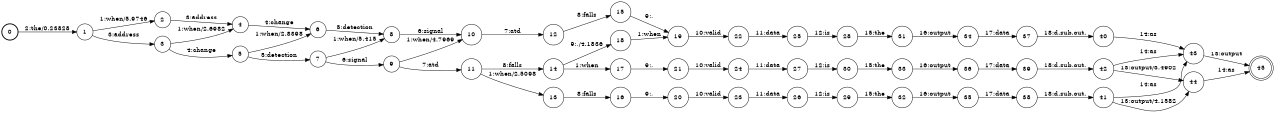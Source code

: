 digraph FST {
rankdir = LR;
size = "8.5,11";
label = "";
center = 1;
orientation = Portrait;
ranksep = "0.4";
nodesep = "0.25";
0 [label = "0", shape = circle, style = bold, fontsize = 14]
	0 -> 1 [label = "2:the/0.23828", fontsize = 14];
1 [label = "1", shape = circle, style = solid, fontsize = 14]
	1 -> 2 [label = "1:when/5.9746", fontsize = 14];
	1 -> 3 [label = "3:address", fontsize = 14];
2 [label = "2", shape = circle, style = solid, fontsize = 14]
	2 -> 4 [label = "3:address", fontsize = 14];
3 [label = "3", shape = circle, style = solid, fontsize = 14]
	3 -> 4 [label = "1:when/2.6982", fontsize = 14];
	3 -> 5 [label = "4:change", fontsize = 14];
4 [label = "4", shape = circle, style = solid, fontsize = 14]
	4 -> 6 [label = "4:change", fontsize = 14];
5 [label = "5", shape = circle, style = solid, fontsize = 14]
	5 -> 6 [label = "1:when/2.8398", fontsize = 14];
	5 -> 7 [label = "5:detection", fontsize = 14];
6 [label = "6", shape = circle, style = solid, fontsize = 14]
	6 -> 8 [label = "5:detection", fontsize = 14];
7 [label = "7", shape = circle, style = solid, fontsize = 14]
	7 -> 8 [label = "1:when/5.415", fontsize = 14];
	7 -> 9 [label = "6:signal", fontsize = 14];
8 [label = "8", shape = circle, style = solid, fontsize = 14]
	8 -> 10 [label = "6:signal", fontsize = 14];
9 [label = "9", shape = circle, style = solid, fontsize = 14]
	9 -> 10 [label = "1:when/4.7969", fontsize = 14];
	9 -> 11 [label = "7:atd", fontsize = 14];
10 [label = "10", shape = circle, style = solid, fontsize = 14]
	10 -> 12 [label = "7:atd", fontsize = 14];
11 [label = "11", shape = circle, style = solid, fontsize = 14]
	11 -> 13 [label = "1:when/2.5098", fontsize = 14];
	11 -> 14 [label = "8:falls", fontsize = 14];
12 [label = "12", shape = circle, style = solid, fontsize = 14]
	12 -> 15 [label = "8:falls", fontsize = 14];
13 [label = "13", shape = circle, style = solid, fontsize = 14]
	13 -> 16 [label = "8:falls", fontsize = 14];
14 [label = "14", shape = circle, style = solid, fontsize = 14]
	14 -> 17 [label = "1:when", fontsize = 14];
	14 -> 18 [label = "9:,/4.1836", fontsize = 14];
15 [label = "15", shape = circle, style = solid, fontsize = 14]
	15 -> 19 [label = "9:,", fontsize = 14];
16 [label = "16", shape = circle, style = solid, fontsize = 14]
	16 -> 20 [label = "9:,", fontsize = 14];
17 [label = "17", shape = circle, style = solid, fontsize = 14]
	17 -> 21 [label = "9:,", fontsize = 14];
18 [label = "18", shape = circle, style = solid, fontsize = 14]
	18 -> 19 [label = "1:when", fontsize = 14];
19 [label = "19", shape = circle, style = solid, fontsize = 14]
	19 -> 22 [label = "10:valid", fontsize = 14];
20 [label = "20", shape = circle, style = solid, fontsize = 14]
	20 -> 23 [label = "10:valid", fontsize = 14];
21 [label = "21", shape = circle, style = solid, fontsize = 14]
	21 -> 24 [label = "10:valid", fontsize = 14];
22 [label = "22", shape = circle, style = solid, fontsize = 14]
	22 -> 25 [label = "11:data", fontsize = 14];
23 [label = "23", shape = circle, style = solid, fontsize = 14]
	23 -> 26 [label = "11:data", fontsize = 14];
24 [label = "24", shape = circle, style = solid, fontsize = 14]
	24 -> 27 [label = "11:data", fontsize = 14];
25 [label = "25", shape = circle, style = solid, fontsize = 14]
	25 -> 28 [label = "12:is", fontsize = 14];
26 [label = "26", shape = circle, style = solid, fontsize = 14]
	26 -> 29 [label = "12:is", fontsize = 14];
27 [label = "27", shape = circle, style = solid, fontsize = 14]
	27 -> 30 [label = "12:is", fontsize = 14];
28 [label = "28", shape = circle, style = solid, fontsize = 14]
	28 -> 31 [label = "15:the", fontsize = 14];
29 [label = "29", shape = circle, style = solid, fontsize = 14]
	29 -> 32 [label = "15:the", fontsize = 14];
30 [label = "30", shape = circle, style = solid, fontsize = 14]
	30 -> 33 [label = "15:the", fontsize = 14];
31 [label = "31", shape = circle, style = solid, fontsize = 14]
	31 -> 34 [label = "16:output", fontsize = 14];
32 [label = "32", shape = circle, style = solid, fontsize = 14]
	32 -> 35 [label = "16:output", fontsize = 14];
33 [label = "33", shape = circle, style = solid, fontsize = 14]
	33 -> 36 [label = "16:output", fontsize = 14];
34 [label = "34", shape = circle, style = solid, fontsize = 14]
	34 -> 37 [label = "17:data", fontsize = 14];
35 [label = "35", shape = circle, style = solid, fontsize = 14]
	35 -> 38 [label = "17:data", fontsize = 14];
36 [label = "36", shape = circle, style = solid, fontsize = 14]
	36 -> 39 [label = "17:data", fontsize = 14];
37 [label = "37", shape = circle, style = solid, fontsize = 14]
	37 -> 40 [label = "18:d.sub.out.", fontsize = 14];
38 [label = "38", shape = circle, style = solid, fontsize = 14]
	38 -> 41 [label = "18:d.sub.out.", fontsize = 14];
39 [label = "39", shape = circle, style = solid, fontsize = 14]
	39 -> 42 [label = "18:d.sub.out.", fontsize = 14];
40 [label = "40", shape = circle, style = solid, fontsize = 14]
	40 -> 43 [label = "14:as", fontsize = 14];
41 [label = "41", shape = circle, style = solid, fontsize = 14]
	41 -> 43 [label = "14:as", fontsize = 14];
	41 -> 44 [label = "13:output/4.1582", fontsize = 14];
42 [label = "42", shape = circle, style = solid, fontsize = 14]
	42 -> 43 [label = "14:as", fontsize = 14];
	42 -> 44 [label = "13:output/3.4902", fontsize = 14];
43 [label = "43", shape = circle, style = solid, fontsize = 14]
	43 -> 45 [label = "13:output", fontsize = 14];
44 [label = "44", shape = circle, style = solid, fontsize = 14]
	44 -> 45 [label = "14:as", fontsize = 14];
45 [label = "45", shape = doublecircle, style = solid, fontsize = 14]
}
